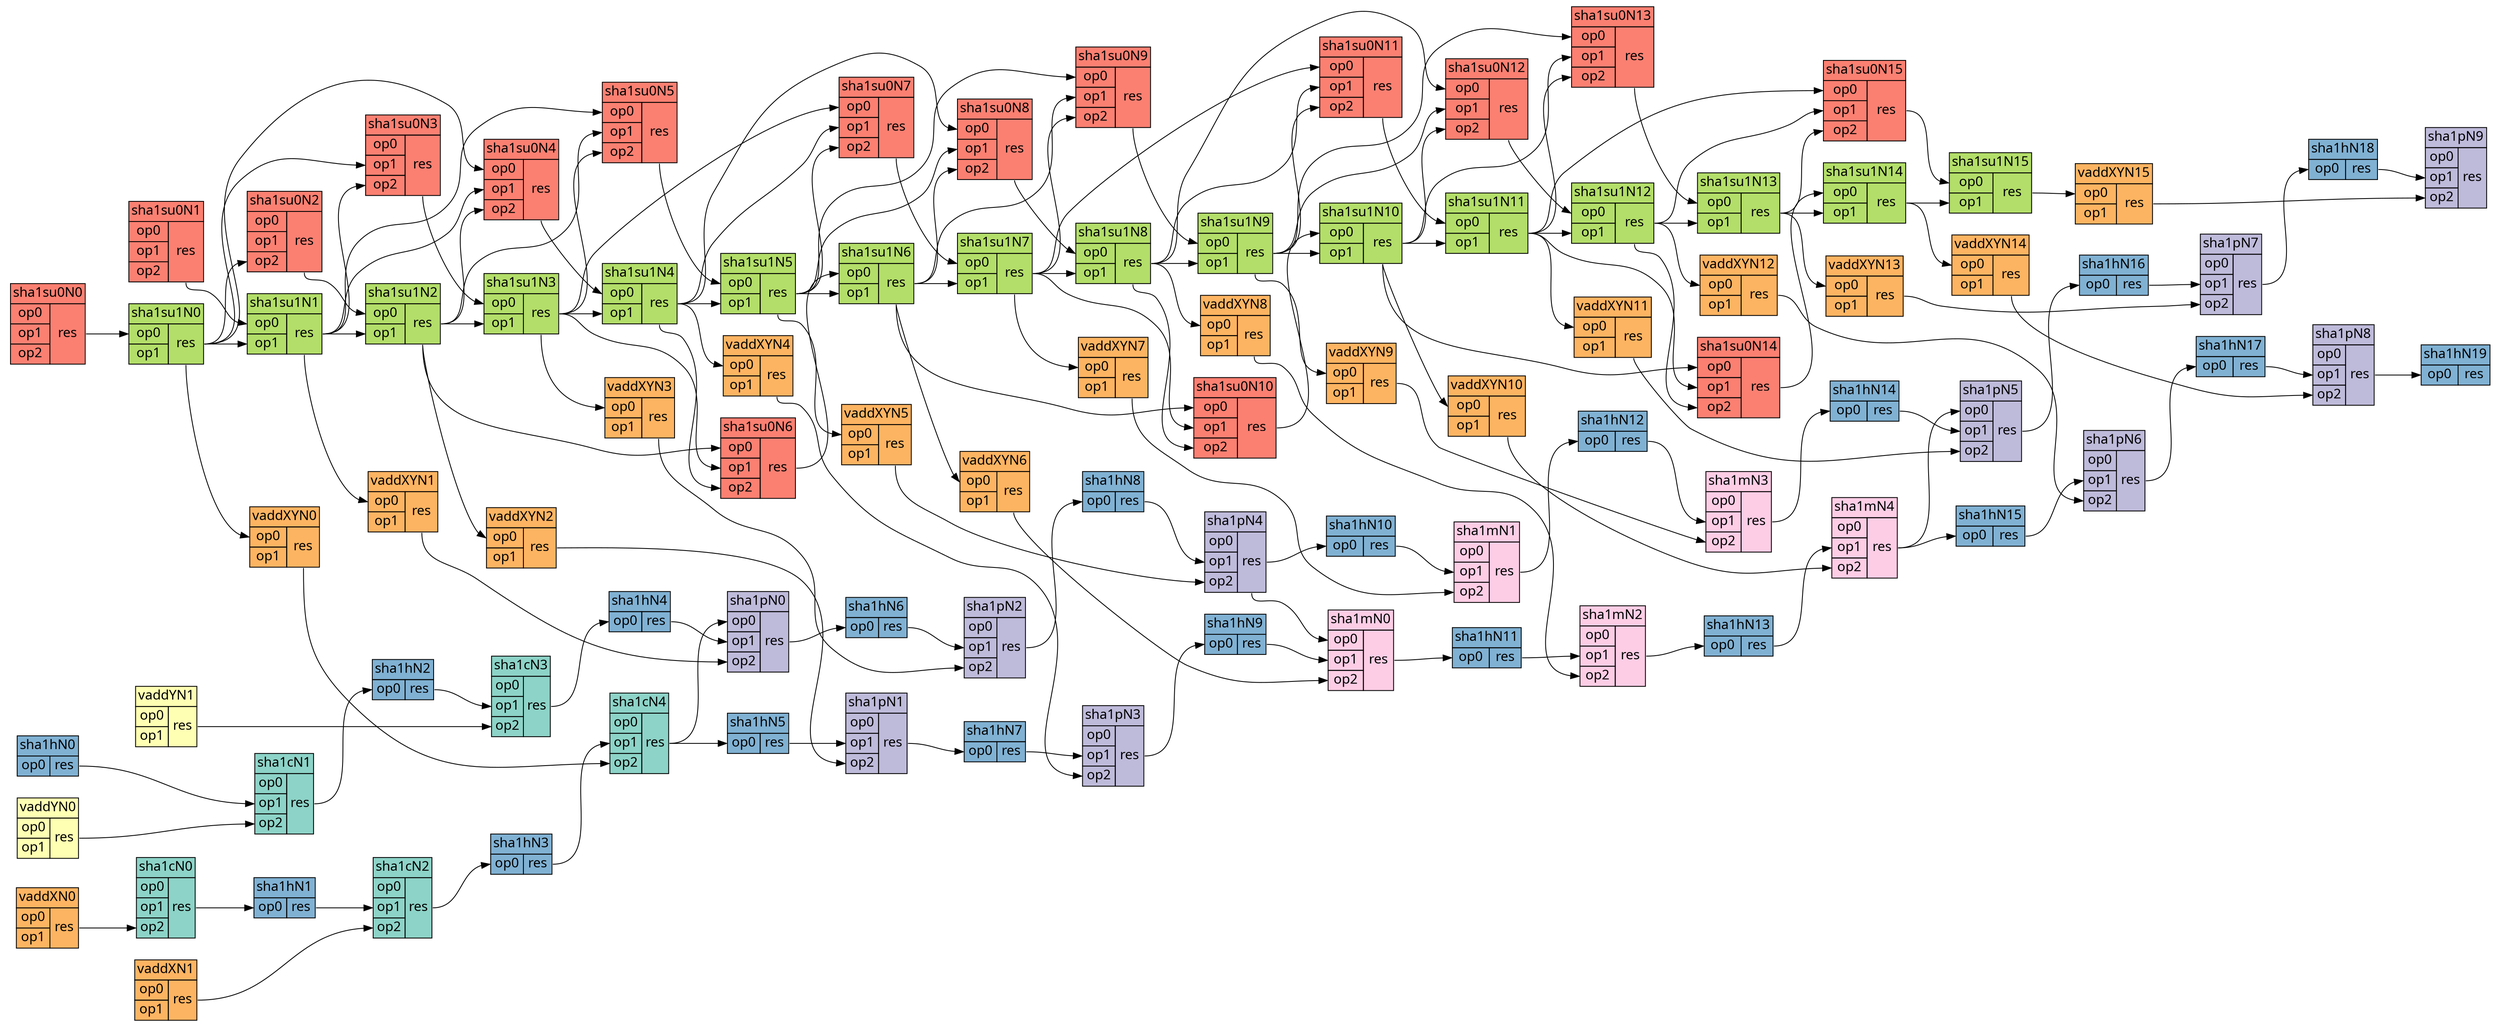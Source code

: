 digraph g {
	mode=hier;
	newrank=true;
	esep=150;
	sep=300;
	rankdir=LR;
	overlap=false;
	node [fontsize=16, fontname=Menlo];
	# super nodes
subgraph t0 {
	rank=same;
	# rankdir=TD;
	label="t_0";
	fontname=Menlo;

	sha1hT0 [group="sha1h",shape=none, label=<<table border="0" cellborder="1" cellspacing="0" bgcolor="#80b1d3"><tr><td colspan="2">sha1hN0</td></tr><tr><td port="op0">op0</td><td rowspan="1" port="res">res</td></tr></table>>]; # REAL


	sha1su0T0 [group="sha1su0",shape=none, label=<<table border="0" cellborder="1" cellspacing="0" bgcolor="#fb8072"><tr><td colspan="2">sha1su0N0</td></tr><tr><td port="op0">op0</td><td rowspan="3" port="res">res</td></tr><tr><td port="op1">op1</td></tr><tr><td port="op2">op2</td></tr></table>>]; # REAL

	vaddXT0 [group="vaddX",shape=none, label=<<table border="0" cellborder="1" cellspacing="0" bgcolor="#fdb462"><tr><td colspan="2">vaddXN0</td></tr><tr><td port="op0">op0</td><td rowspan="2" port="res">res</td></tr><tr><td port="op1">op1</td></tr></table>>]; # REAL

	vaddYT0 [group="vaddY",shape=none, label=<<table border="0" cellborder="1" cellspacing="0" bgcolor="#ffffb3"><tr><td colspan="2">vaddYN0</td></tr><tr><td port="op0">op0</td><td rowspan="2" port="res">res</td></tr><tr><td port="op1">op1</td></tr></table>>]; # REAL
}
subgraph t1 {
	rank=same;
	# rankdir=TD;
	label="t_1";
	fontname=Menlo;
	sha1cT1 [group="sha1c",shape=none, label=<<table border="0" cellborder="1" cellspacing="0" bgcolor="#8dd3c7"><tr><td colspan="2">sha1cN0</td></tr><tr><td port="op0">op0</td><td rowspan="3" port="res">res</td></tr><tr><td port="op1">op1</td></tr><tr><td port="op2">op2</td></tr></table>>]; # REAL



	sha1su0T1 [group="sha1su0",shape=none, label=<<table border="0" cellborder="1" cellspacing="0" bgcolor="#fb8072"><tr><td colspan="2">sha1su0N1</td></tr><tr><td port="op0">op0</td><td rowspan="3" port="res">res</td></tr><tr><td port="op1">op1</td></tr><tr><td port="op2">op2</td></tr></table>>]; # REAL
	sha1su1T1 [group="sha1su1",shape=none, label=<<table border="0" cellborder="1" cellspacing="0" bgcolor="#b3de69"><tr><td colspan="2">sha1su1N0</td></tr><tr><td port="op0">op0</td><td rowspan="2" port="res">res</td></tr><tr><td port="op1">op1</td></tr></table>>]; # REAL
	vaddXT1 [group="vaddX",shape=none, label=<<table border="0" cellborder="1" cellspacing="0" bgcolor="#fdb462"><tr><td colspan="2">vaddXN1</td></tr><tr><td port="op0">op0</td><td rowspan="2" port="res">res</td></tr><tr><td port="op1">op1</td></tr></table>>]; # REAL

	vaddYT1 [group="vaddY",shape=none, label=<<table border="0" cellborder="1" cellspacing="0" bgcolor="#ffffb3"><tr><td colspan="2">vaddYN1</td></tr><tr><td port="op0">op0</td><td rowspan="2" port="res">res</td></tr><tr><td port="op1">op1</td></tr></table>>]; # REAL
}
subgraph t2 {
	rank=same;
	# rankdir=TD;
	label="t_2";
	fontname=Menlo;
	sha1cT2 [group="sha1c",shape=none, label=<<table border="0" cellborder="1" cellspacing="0" bgcolor="#8dd3c7"><tr><td colspan="2">sha1cN1</td></tr><tr><td port="op0">op0</td><td rowspan="3" port="res">res</td></tr><tr><td port="op1">op1</td></tr><tr><td port="op2">op2</td></tr></table>>]; # REAL
	sha1hT2 [group="sha1h",shape=none, label=<<table border="0" cellborder="1" cellspacing="0" bgcolor="#80b1d3"><tr><td colspan="2">sha1hN1</td></tr><tr><td port="op0">op0</td><td rowspan="1" port="res">res</td></tr></table>>]; # REAL


	sha1su0T2 [group="sha1su0",shape=none, label=<<table border="0" cellborder="1" cellspacing="0" bgcolor="#fb8072"><tr><td colspan="2">sha1su0N2</td></tr><tr><td port="op0">op0</td><td rowspan="3" port="res">res</td></tr><tr><td port="op1">op1</td></tr><tr><td port="op2">op2</td></tr></table>>]; # REAL
	sha1su1T2 [group="sha1su1",shape=none, label=<<table border="0" cellborder="1" cellspacing="0" bgcolor="#b3de69"><tr><td colspan="2">sha1su1N1</td></tr><tr><td port="op0">op0</td><td rowspan="2" port="res">res</td></tr><tr><td port="op1">op1</td></tr></table>>]; # REAL

	vaddXYT2 [group="vaddXY",shape=none, label=<<table border="0" cellborder="1" cellspacing="0" bgcolor="#fdb462"><tr><td colspan="2">vaddXYN0</td></tr><tr><td port="op0">op0</td><td rowspan="2" port="res">res</td></tr><tr><td port="op1">op1</td></tr></table>>]; # REAL

}
subgraph t3 {
	rank=same;
	# rankdir=TD;
	label="t_3";
	fontname=Menlo;
	sha1cT3 [group="sha1c",shape=none, label=<<table border="0" cellborder="1" cellspacing="0" bgcolor="#8dd3c7"><tr><td colspan="2">sha1cN2</td></tr><tr><td port="op0">op0</td><td rowspan="3" port="res">res</td></tr><tr><td port="op1">op1</td></tr><tr><td port="op2">op2</td></tr></table>>]; # REAL
	sha1hT3 [group="sha1h",shape=none, label=<<table border="0" cellborder="1" cellspacing="0" bgcolor="#80b1d3"><tr><td colspan="2">sha1hN2</td></tr><tr><td port="op0">op0</td><td rowspan="1" port="res">res</td></tr></table>>]; # REAL


	sha1su0T3 [group="sha1su0",shape=none, label=<<table border="0" cellborder="1" cellspacing="0" bgcolor="#fb8072"><tr><td colspan="2">sha1su0N3</td></tr><tr><td port="op0">op0</td><td rowspan="3" port="res">res</td></tr><tr><td port="op1">op1</td></tr><tr><td port="op2">op2</td></tr></table>>]; # REAL
	sha1su1T3 [group="sha1su1",shape=none, label=<<table border="0" cellborder="1" cellspacing="0" bgcolor="#b3de69"><tr><td colspan="2">sha1su1N2</td></tr><tr><td port="op0">op0</td><td rowspan="2" port="res">res</td></tr><tr><td port="op1">op1</td></tr></table>>]; # REAL

	vaddXYT3 [group="vaddXY",shape=none, label=<<table border="0" cellborder="1" cellspacing="0" bgcolor="#fdb462"><tr><td colspan="2">vaddXYN1</td></tr><tr><td port="op0">op0</td><td rowspan="2" port="res">res</td></tr><tr><td port="op1">op1</td></tr></table>>]; # REAL

}
subgraph t4 {
	rank=same;
	# rankdir=TD;
	label="t_4";
	fontname=Menlo;
	sha1cT4 [group="sha1c",shape=none, label=<<table border="0" cellborder="1" cellspacing="0" bgcolor="#8dd3c7"><tr><td colspan="2">sha1cN3</td></tr><tr><td port="op0">op0</td><td rowspan="3" port="res">res</td></tr><tr><td port="op1">op1</td></tr><tr><td port="op2">op2</td></tr></table>>]; # REAL
	sha1hT4 [group="sha1h",shape=none, label=<<table border="0" cellborder="1" cellspacing="0" bgcolor="#80b1d3"><tr><td colspan="2">sha1hN3</td></tr><tr><td port="op0">op0</td><td rowspan="1" port="res">res</td></tr></table>>]; # REAL


	sha1su0T4 [group="sha1su0",shape=none, label=<<table border="0" cellborder="1" cellspacing="0" bgcolor="#fb8072"><tr><td colspan="2">sha1su0N4</td></tr><tr><td port="op0">op0</td><td rowspan="3" port="res">res</td></tr><tr><td port="op1">op1</td></tr><tr><td port="op2">op2</td></tr></table>>]; # REAL
	sha1su1T4 [group="sha1su1",shape=none, label=<<table border="0" cellborder="1" cellspacing="0" bgcolor="#b3de69"><tr><td colspan="2">sha1su1N3</td></tr><tr><td port="op0">op0</td><td rowspan="2" port="res">res</td></tr><tr><td port="op1">op1</td></tr></table>>]; # REAL

	vaddXYT4 [group="vaddXY",shape=none, label=<<table border="0" cellborder="1" cellspacing="0" bgcolor="#fdb462"><tr><td colspan="2">vaddXYN2</td></tr><tr><td port="op0">op0</td><td rowspan="2" port="res">res</td></tr><tr><td port="op1">op1</td></tr></table>>]; # REAL

}
subgraph t5 {
	rank=same;
	# rankdir=TD;
	label="t_5";
	fontname=Menlo;
	sha1cT5 [group="sha1c",shape=none, label=<<table border="0" cellborder="1" cellspacing="0" bgcolor="#8dd3c7"><tr><td colspan="2">sha1cN4</td></tr><tr><td port="op0">op0</td><td rowspan="3" port="res">res</td></tr><tr><td port="op1">op1</td></tr><tr><td port="op2">op2</td></tr></table>>]; # REAL
	sha1hT5 [group="sha1h",shape=none, label=<<table border="0" cellborder="1" cellspacing="0" bgcolor="#80b1d3"><tr><td colspan="2">sha1hN4</td></tr><tr><td port="op0">op0</td><td rowspan="1" port="res">res</td></tr></table>>]; # REAL


	sha1su0T5 [group="sha1su0",shape=none, label=<<table border="0" cellborder="1" cellspacing="0" bgcolor="#fb8072"><tr><td colspan="2">sha1su0N5</td></tr><tr><td port="op0">op0</td><td rowspan="3" port="res">res</td></tr><tr><td port="op1">op1</td></tr><tr><td port="op2">op2</td></tr></table>>]; # REAL
	sha1su1T5 [group="sha1su1",shape=none, label=<<table border="0" cellborder="1" cellspacing="0" bgcolor="#b3de69"><tr><td colspan="2">sha1su1N4</td></tr><tr><td port="op0">op0</td><td rowspan="2" port="res">res</td></tr><tr><td port="op1">op1</td></tr></table>>]; # REAL

	vaddXYT5 [group="vaddXY",shape=none, label=<<table border="0" cellborder="1" cellspacing="0" bgcolor="#fdb462"><tr><td colspan="2">vaddXYN3</td></tr><tr><td port="op0">op0</td><td rowspan="2" port="res">res</td></tr><tr><td port="op1">op1</td></tr></table>>]; # REAL

}
subgraph t6 {
	rank=same;
	# rankdir=TD;
	label="t_6";
	fontname=Menlo;

	sha1hT6 [group="sha1h",shape=none, label=<<table border="0" cellborder="1" cellspacing="0" bgcolor="#80b1d3"><tr><td colspan="2">sha1hN5</td></tr><tr><td port="op0">op0</td><td rowspan="1" port="res">res</td></tr></table>>]; # REAL

	sha1pT6 [group="sha1p",shape=none, label=<<table border="0" cellborder="1" cellspacing="0" bgcolor="#bebada"><tr><td colspan="2">sha1pN0</td></tr><tr><td port="op0">op0</td><td rowspan="3" port="res">res</td></tr><tr><td port="op1">op1</td></tr><tr><td port="op2">op2</td></tr></table>>]; # REAL
	sha1su0T6 [group="sha1su0",shape=none, label=<<table border="0" cellborder="1" cellspacing="0" bgcolor="#fb8072"><tr><td colspan="2">sha1su0N6</td></tr><tr><td port="op0">op0</td><td rowspan="3" port="res">res</td></tr><tr><td port="op1">op1</td></tr><tr><td port="op2">op2</td></tr></table>>]; # REAL
	sha1su1T6 [group="sha1su1",shape=none, label=<<table border="0" cellborder="1" cellspacing="0" bgcolor="#b3de69"><tr><td colspan="2">sha1su1N5</td></tr><tr><td port="op0">op0</td><td rowspan="2" port="res">res</td></tr><tr><td port="op1">op1</td></tr></table>>]; # REAL

	vaddXYT6 [group="vaddXY",shape=none, label=<<table border="0" cellborder="1" cellspacing="0" bgcolor="#fdb462"><tr><td colspan="2">vaddXYN4</td></tr><tr><td port="op0">op0</td><td rowspan="2" port="res">res</td></tr><tr><td port="op1">op1</td></tr></table>>]; # REAL

}
subgraph t7 {
	rank=same;
	# rankdir=TD;
	label="t_7";
	fontname=Menlo;

	sha1hT7 [group="sha1h",shape=none, label=<<table border="0" cellborder="1" cellspacing="0" bgcolor="#80b1d3"><tr><td colspan="2">sha1hN6</td></tr><tr><td port="op0">op0</td><td rowspan="1" port="res">res</td></tr></table>>]; # REAL

	sha1pT7 [group="sha1p",shape=none, label=<<table border="0" cellborder="1" cellspacing="0" bgcolor="#bebada"><tr><td colspan="2">sha1pN1</td></tr><tr><td port="op0">op0</td><td rowspan="3" port="res">res</td></tr><tr><td port="op1">op1</td></tr><tr><td port="op2">op2</td></tr></table>>]; # REAL
	sha1su0T7 [group="sha1su0",shape=none, label=<<table border="0" cellborder="1" cellspacing="0" bgcolor="#fb8072"><tr><td colspan="2">sha1su0N7</td></tr><tr><td port="op0">op0</td><td rowspan="3" port="res">res</td></tr><tr><td port="op1">op1</td></tr><tr><td port="op2">op2</td></tr></table>>]; # REAL
	sha1su1T7 [group="sha1su1",shape=none, label=<<table border="0" cellborder="1" cellspacing="0" bgcolor="#b3de69"><tr><td colspan="2">sha1su1N6</td></tr><tr><td port="op0">op0</td><td rowspan="2" port="res">res</td></tr><tr><td port="op1">op1</td></tr></table>>]; # REAL

	vaddXYT7 [group="vaddXY",shape=none, label=<<table border="0" cellborder="1" cellspacing="0" bgcolor="#fdb462"><tr><td colspan="2">vaddXYN5</td></tr><tr><td port="op0">op0</td><td rowspan="2" port="res">res</td></tr><tr><td port="op1">op1</td></tr></table>>]; # REAL

}
subgraph t8 {
	rank=same;
	# rankdir=TD;
	label="t_8";
	fontname=Menlo;

	sha1hT8 [group="sha1h",shape=none, label=<<table border="0" cellborder="1" cellspacing="0" bgcolor="#80b1d3"><tr><td colspan="2">sha1hN7</td></tr><tr><td port="op0">op0</td><td rowspan="1" port="res">res</td></tr></table>>]; # REAL

	sha1pT8 [group="sha1p",shape=none, label=<<table border="0" cellborder="1" cellspacing="0" bgcolor="#bebada"><tr><td colspan="2">sha1pN2</td></tr><tr><td port="op0">op0</td><td rowspan="3" port="res">res</td></tr><tr><td port="op1">op1</td></tr><tr><td port="op2">op2</td></tr></table>>]; # REAL
	sha1su0T8 [group="sha1su0",shape=none, label=<<table border="0" cellborder="1" cellspacing="0" bgcolor="#fb8072"><tr><td colspan="2">sha1su0N8</td></tr><tr><td port="op0">op0</td><td rowspan="3" port="res">res</td></tr><tr><td port="op1">op1</td></tr><tr><td port="op2">op2</td></tr></table>>]; # REAL
	sha1su1T8 [group="sha1su1",shape=none, label=<<table border="0" cellborder="1" cellspacing="0" bgcolor="#b3de69"><tr><td colspan="2">sha1su1N7</td></tr><tr><td port="op0">op0</td><td rowspan="2" port="res">res</td></tr><tr><td port="op1">op1</td></tr></table>>]; # REAL

	vaddXYT8 [group="vaddXY",shape=none, label=<<table border="0" cellborder="1" cellspacing="0" bgcolor="#fdb462"><tr><td colspan="2">vaddXYN6</td></tr><tr><td port="op0">op0</td><td rowspan="2" port="res">res</td></tr><tr><td port="op1">op1</td></tr></table>>]; # REAL

}
subgraph t9 {
	rank=same;
	# rankdir=TD;
	label="t_9";
	fontname=Menlo;

	sha1hT9 [group="sha1h",shape=none, label=<<table border="0" cellborder="1" cellspacing="0" bgcolor="#80b1d3"><tr><td colspan="2">sha1hN8</td></tr><tr><td port="op0">op0</td><td rowspan="1" port="res">res</td></tr></table>>]; # REAL

	sha1pT9 [group="sha1p",shape=none, label=<<table border="0" cellborder="1" cellspacing="0" bgcolor="#bebada"><tr><td colspan="2">sha1pN3</td></tr><tr><td port="op0">op0</td><td rowspan="3" port="res">res</td></tr><tr><td port="op1">op1</td></tr><tr><td port="op2">op2</td></tr></table>>]; # REAL
	sha1su0T9 [group="sha1su0",shape=none, label=<<table border="0" cellborder="1" cellspacing="0" bgcolor="#fb8072"><tr><td colspan="2">sha1su0N9</td></tr><tr><td port="op0">op0</td><td rowspan="3" port="res">res</td></tr><tr><td port="op1">op1</td></tr><tr><td port="op2">op2</td></tr></table>>]; # REAL
	sha1su1T9 [group="sha1su1",shape=none, label=<<table border="0" cellborder="1" cellspacing="0" bgcolor="#b3de69"><tr><td colspan="2">sha1su1N8</td></tr><tr><td port="op0">op0</td><td rowspan="2" port="res">res</td></tr><tr><td port="op1">op1</td></tr></table>>]; # REAL

	vaddXYT9 [group="vaddXY",shape=none, label=<<table border="0" cellborder="1" cellspacing="0" bgcolor="#fdb462"><tr><td colspan="2">vaddXYN7</td></tr><tr><td port="op0">op0</td><td rowspan="2" port="res">res</td></tr><tr><td port="op1">op1</td></tr></table>>]; # REAL

}
subgraph t10 {
	rank=same;
	# rankdir=TD;
	label="t_10";
	fontname=Menlo;

	sha1hT10 [group="sha1h",shape=none, label=<<table border="0" cellborder="1" cellspacing="0" bgcolor="#80b1d3"><tr><td colspan="2">sha1hN9</td></tr><tr><td port="op0">op0</td><td rowspan="1" port="res">res</td></tr></table>>]; # REAL

	sha1pT10 [group="sha1p",shape=none, label=<<table border="0" cellborder="1" cellspacing="0" bgcolor="#bebada"><tr><td colspan="2">sha1pN4</td></tr><tr><td port="op0">op0</td><td rowspan="3" port="res">res</td></tr><tr><td port="op1">op1</td></tr><tr><td port="op2">op2</td></tr></table>>]; # REAL
	sha1su0T10 [group="sha1su0",shape=none, label=<<table border="0" cellborder="1" cellspacing="0" bgcolor="#fb8072"><tr><td colspan="2">sha1su0N10</td></tr><tr><td port="op0">op0</td><td rowspan="3" port="res">res</td></tr><tr><td port="op1">op1</td></tr><tr><td port="op2">op2</td></tr></table>>]; # REAL
	sha1su1T10 [group="sha1su1",shape=none, label=<<table border="0" cellborder="1" cellspacing="0" bgcolor="#b3de69"><tr><td colspan="2">sha1su1N9</td></tr><tr><td port="op0">op0</td><td rowspan="2" port="res">res</td></tr><tr><td port="op1">op1</td></tr></table>>]; # REAL

	vaddXYT10 [group="vaddXY",shape=none, label=<<table border="0" cellborder="1" cellspacing="0" bgcolor="#fdb462"><tr><td colspan="2">vaddXYN8</td></tr><tr><td port="op0">op0</td><td rowspan="2" port="res">res</td></tr><tr><td port="op1">op1</td></tr></table>>]; # REAL

}
subgraph t11 {
	rank=same;
	# rankdir=TD;
	label="t_11";
	fontname=Menlo;

	sha1hT11 [group="sha1h",shape=none, label=<<table border="0" cellborder="1" cellspacing="0" bgcolor="#80b1d3"><tr><td colspan="2">sha1hN10</td></tr><tr><td port="op0">op0</td><td rowspan="1" port="res">res</td></tr></table>>]; # REAL
	sha1mT11 [group="sha1m",shape=none, label=<<table border="0" cellborder="1" cellspacing="0" bgcolor="#fccde5"><tr><td colspan="2">sha1mN0</td></tr><tr><td port="op0">op0</td><td rowspan="3" port="res">res</td></tr><tr><td port="op1">op1</td></tr><tr><td port="op2">op2</td></tr></table>>]; # REAL

	sha1su0T11 [group="sha1su0",shape=none, label=<<table border="0" cellborder="1" cellspacing="0" bgcolor="#fb8072"><tr><td colspan="2">sha1su0N11</td></tr><tr><td port="op0">op0</td><td rowspan="3" port="res">res</td></tr><tr><td port="op1">op1</td></tr><tr><td port="op2">op2</td></tr></table>>]; # REAL
	sha1su1T11 [group="sha1su1",shape=none, label=<<table border="0" cellborder="1" cellspacing="0" bgcolor="#b3de69"><tr><td colspan="2">sha1su1N10</td></tr><tr><td port="op0">op0</td><td rowspan="2" port="res">res</td></tr><tr><td port="op1">op1</td></tr></table>>]; # REAL

	vaddXYT11 [group="vaddXY",shape=none, label=<<table border="0" cellborder="1" cellspacing="0" bgcolor="#fdb462"><tr><td colspan="2">vaddXYN9</td></tr><tr><td port="op0">op0</td><td rowspan="2" port="res">res</td></tr><tr><td port="op1">op1</td></tr></table>>]; # REAL

}
subgraph t12 {
	rank=same;
	# rankdir=TD;
	label="t_12";
	fontname=Menlo;

	sha1hT12 [group="sha1h",shape=none, label=<<table border="0" cellborder="1" cellspacing="0" bgcolor="#80b1d3"><tr><td colspan="2">sha1hN11</td></tr><tr><td port="op0">op0</td><td rowspan="1" port="res">res</td></tr></table>>]; # REAL
	sha1mT12 [group="sha1m",shape=none, label=<<table border="0" cellborder="1" cellspacing="0" bgcolor="#fccde5"><tr><td colspan="2">sha1mN1</td></tr><tr><td port="op0">op0</td><td rowspan="3" port="res">res</td></tr><tr><td port="op1">op1</td></tr><tr><td port="op2">op2</td></tr></table>>]; # REAL

	sha1su0T12 [group="sha1su0",shape=none, label=<<table border="0" cellborder="1" cellspacing="0" bgcolor="#fb8072"><tr><td colspan="2">sha1su0N12</td></tr><tr><td port="op0">op0</td><td rowspan="3" port="res">res</td></tr><tr><td port="op1">op1</td></tr><tr><td port="op2">op2</td></tr></table>>]; # REAL
	sha1su1T12 [group="sha1su1",shape=none, label=<<table border="0" cellborder="1" cellspacing="0" bgcolor="#b3de69"><tr><td colspan="2">sha1su1N11</td></tr><tr><td port="op0">op0</td><td rowspan="2" port="res">res</td></tr><tr><td port="op1">op1</td></tr></table>>]; # REAL

	vaddXYT12 [group="vaddXY",shape=none, label=<<table border="0" cellborder="1" cellspacing="0" bgcolor="#fdb462"><tr><td colspan="2">vaddXYN10</td></tr><tr><td port="op0">op0</td><td rowspan="2" port="res">res</td></tr><tr><td port="op1">op1</td></tr></table>>]; # REAL

}
subgraph t13 {
	rank=same;
	# rankdir=TD;
	label="t_13";
	fontname=Menlo;

	sha1hT13 [group="sha1h",shape=none, label=<<table border="0" cellborder="1" cellspacing="0" bgcolor="#80b1d3"><tr><td colspan="2">sha1hN12</td></tr><tr><td port="op0">op0</td><td rowspan="1" port="res">res</td></tr></table>>]; # REAL
	sha1mT13 [group="sha1m",shape=none, label=<<table border="0" cellborder="1" cellspacing="0" bgcolor="#fccde5"><tr><td colspan="2">sha1mN2</td></tr><tr><td port="op0">op0</td><td rowspan="3" port="res">res</td></tr><tr><td port="op1">op1</td></tr><tr><td port="op2">op2</td></tr></table>>]; # REAL

	sha1su0T13 [group="sha1su0",shape=none, label=<<table border="0" cellborder="1" cellspacing="0" bgcolor="#fb8072"><tr><td colspan="2">sha1su0N13</td></tr><tr><td port="op0">op0</td><td rowspan="3" port="res">res</td></tr><tr><td port="op1">op1</td></tr><tr><td port="op2">op2</td></tr></table>>]; # REAL
	sha1su1T13 [group="sha1su1",shape=none, label=<<table border="0" cellborder="1" cellspacing="0" bgcolor="#b3de69"><tr><td colspan="2">sha1su1N12</td></tr><tr><td port="op0">op0</td><td rowspan="2" port="res">res</td></tr><tr><td port="op1">op1</td></tr></table>>]; # REAL

	vaddXYT13 [group="vaddXY",shape=none, label=<<table border="0" cellborder="1" cellspacing="0" bgcolor="#fdb462"><tr><td colspan="2">vaddXYN11</td></tr><tr><td port="op0">op0</td><td rowspan="2" port="res">res</td></tr><tr><td port="op1">op1</td></tr></table>>]; # REAL

}
subgraph t14 {
	rank=same;
	# rankdir=TD;
	label="t_14";
	fontname=Menlo;

	sha1hT14 [group="sha1h",shape=none, label=<<table border="0" cellborder="1" cellspacing="0" bgcolor="#80b1d3"><tr><td colspan="2">sha1hN13</td></tr><tr><td port="op0">op0</td><td rowspan="1" port="res">res</td></tr></table>>]; # REAL
	sha1mT14 [group="sha1m",shape=none, label=<<table border="0" cellborder="1" cellspacing="0" bgcolor="#fccde5"><tr><td colspan="2">sha1mN3</td></tr><tr><td port="op0">op0</td><td rowspan="3" port="res">res</td></tr><tr><td port="op1">op1</td></tr><tr><td port="op2">op2</td></tr></table>>]; # REAL

	sha1su0T14 [group="sha1su0",shape=none, label=<<table border="0" cellborder="1" cellspacing="0" bgcolor="#fb8072"><tr><td colspan="2">sha1su0N14</td></tr><tr><td port="op0">op0</td><td rowspan="3" port="res">res</td></tr><tr><td port="op1">op1</td></tr><tr><td port="op2">op2</td></tr></table>>]; # REAL
	sha1su1T14 [group="sha1su1",shape=none, label=<<table border="0" cellborder="1" cellspacing="0" bgcolor="#b3de69"><tr><td colspan="2">sha1su1N13</td></tr><tr><td port="op0">op0</td><td rowspan="2" port="res">res</td></tr><tr><td port="op1">op1</td></tr></table>>]; # REAL

	vaddXYT14 [group="vaddXY",shape=none, label=<<table border="0" cellborder="1" cellspacing="0" bgcolor="#fdb462"><tr><td colspan="2">vaddXYN12</td></tr><tr><td port="op0">op0</td><td rowspan="2" port="res">res</td></tr><tr><td port="op1">op1</td></tr></table>>]; # REAL

}
subgraph t15 {
	rank=same;
	# rankdir=TD;
	label="t_15";
	fontname=Menlo;

	sha1hT15 [group="sha1h",shape=none, label=<<table border="0" cellborder="1" cellspacing="0" bgcolor="#80b1d3"><tr><td colspan="2">sha1hN14</td></tr><tr><td port="op0">op0</td><td rowspan="1" port="res">res</td></tr></table>>]; # REAL
	sha1mT15 [group="sha1m",shape=none, label=<<table border="0" cellborder="1" cellspacing="0" bgcolor="#fccde5"><tr><td colspan="2">sha1mN4</td></tr><tr><td port="op0">op0</td><td rowspan="3" port="res">res</td></tr><tr><td port="op1">op1</td></tr><tr><td port="op2">op2</td></tr></table>>]; # REAL

	sha1su0T15 [group="sha1su0",shape=none, label=<<table border="0" cellborder="1" cellspacing="0" bgcolor="#fb8072"><tr><td colspan="2">sha1su0N15</td></tr><tr><td port="op0">op0</td><td rowspan="3" port="res">res</td></tr><tr><td port="op1">op1</td></tr><tr><td port="op2">op2</td></tr></table>>]; # REAL
	sha1su1T15 [group="sha1su1",shape=none, label=<<table border="0" cellborder="1" cellspacing="0" bgcolor="#b3de69"><tr><td colspan="2">sha1su1N14</td></tr><tr><td port="op0">op0</td><td rowspan="2" port="res">res</td></tr><tr><td port="op1">op1</td></tr></table>>]; # REAL

	vaddXYT15 [group="vaddXY",shape=none, label=<<table border="0" cellborder="1" cellspacing="0" bgcolor="#fdb462"><tr><td colspan="2">vaddXYN13</td></tr><tr><td port="op0">op0</td><td rowspan="2" port="res">res</td></tr><tr><td port="op1">op1</td></tr></table>>]; # REAL

}
subgraph t16 {
	rank=same;
	# rankdir=TD;
	label="t_16";
	fontname=Menlo;

	sha1hT16 [group="sha1h",shape=none, label=<<table border="0" cellborder="1" cellspacing="0" bgcolor="#80b1d3"><tr><td colspan="2">sha1hN15</td></tr><tr><td port="op0">op0</td><td rowspan="1" port="res">res</td></tr></table>>]; # REAL

	sha1pT16 [group="sha1p",shape=none, label=<<table border="0" cellborder="1" cellspacing="0" bgcolor="#bebada"><tr><td colspan="2">sha1pN5</td></tr><tr><td port="op0">op0</td><td rowspan="3" port="res">res</td></tr><tr><td port="op1">op1</td></tr><tr><td port="op2">op2</td></tr></table>>]; # REAL

	sha1su1T16 [group="sha1su1",shape=none, label=<<table border="0" cellborder="1" cellspacing="0" bgcolor="#b3de69"><tr><td colspan="2">sha1su1N15</td></tr><tr><td port="op0">op0</td><td rowspan="2" port="res">res</td></tr><tr><td port="op1">op1</td></tr></table>>]; # REAL

	vaddXYT16 [group="vaddXY",shape=none, label=<<table border="0" cellborder="1" cellspacing="0" bgcolor="#fdb462"><tr><td colspan="2">vaddXYN14</td></tr><tr><td port="op0">op0</td><td rowspan="2" port="res">res</td></tr><tr><td port="op1">op1</td></tr></table>>]; # REAL

}
subgraph t17 {
	rank=same;
	# rankdir=TD;
	label="t_17";
	fontname=Menlo;

	sha1hT17 [group="sha1h",shape=none, label=<<table border="0" cellborder="1" cellspacing="0" bgcolor="#80b1d3"><tr><td colspan="2">sha1hN16</td></tr><tr><td port="op0">op0</td><td rowspan="1" port="res">res</td></tr></table>>]; # REAL

	sha1pT17 [group="sha1p",shape=none, label=<<table border="0" cellborder="1" cellspacing="0" bgcolor="#bebada"><tr><td colspan="2">sha1pN6</td></tr><tr><td port="op0">op0</td><td rowspan="3" port="res">res</td></tr><tr><td port="op1">op1</td></tr><tr><td port="op2">op2</td></tr></table>>]; # REAL



	vaddXYT17 [group="vaddXY",shape=none, label=<<table border="0" cellborder="1" cellspacing="0" bgcolor="#fdb462"><tr><td colspan="2">vaddXYN15</td></tr><tr><td port="op0">op0</td><td rowspan="2" port="res">res</td></tr><tr><td port="op1">op1</td></tr></table>>]; # REAL

}
subgraph t18 {
	rank=same;
	# rankdir=TD;
	label="t_18";
	fontname=Menlo;

	sha1hT18 [group="sha1h",shape=none, label=<<table border="0" cellborder="1" cellspacing="0" bgcolor="#80b1d3"><tr><td colspan="2">sha1hN17</td></tr><tr><td port="op0">op0</td><td rowspan="1" port="res">res</td></tr></table>>]; # REAL

	sha1pT18 [group="sha1p",shape=none, label=<<table border="0" cellborder="1" cellspacing="0" bgcolor="#bebada"><tr><td colspan="2">sha1pN7</td></tr><tr><td port="op0">op0</td><td rowspan="3" port="res">res</td></tr><tr><td port="op1">op1</td></tr><tr><td port="op2">op2</td></tr></table>>]; # REAL





}
subgraph t19 {
	rank=same;
	# rankdir=TD;
	label="t_19";
	fontname=Menlo;

	sha1hT19 [group="sha1h",shape=none, label=<<table border="0" cellborder="1" cellspacing="0" bgcolor="#80b1d3"><tr><td colspan="2">sha1hN18</td></tr><tr><td port="op0">op0</td><td rowspan="1" port="res">res</td></tr></table>>]; # REAL

	sha1pT19 [group="sha1p",shape=none, label=<<table border="0" cellborder="1" cellspacing="0" bgcolor="#bebada"><tr><td colspan="2">sha1pN8</td></tr><tr><td port="op0">op0</td><td rowspan="3" port="res">res</td></tr><tr><td port="op1">op1</td></tr><tr><td port="op2">op2</td></tr></table>>]; # REAL





}
subgraph t20 {
	rank=same;
	# rankdir=TD;
	label="t_20";
	fontname=Menlo;

	sha1hT20 [group="sha1h",shape=none, label=<<table border="0" cellborder="1" cellspacing="0" bgcolor="#80b1d3"><tr><td colspan="2">sha1hN19</td></tr><tr><td port="op0">op0</td><td rowspan="1" port="res">res</td></tr></table>>]; # REAL

	sha1pT20 [group="sha1p",shape=none, label=<<table border="0" cellborder="1" cellspacing="0" bgcolor="#bebada"><tr><td colspan="2">sha1pN9</td></tr><tr><td port="op0">op0</td><td rowspan="3" port="res">res</td></tr><tr><td port="op1">op1</td></tr><tr><td port="op2">op2</td></tr></table>>]; # REAL





}


	# super node order edges



	# intra-cycle order edges



	# inter-cycle order edges



	# edges
	sha1su0T0:res -> sha1su1T1:op0
	vaddXT0:res -> sha1cT1:op2
	sha1su1T1:res -> vaddXYT2:op0
	sha1su0T1:res -> sha1su1T2:op0
	sha1su1T1:res -> sha1su1T2:op1
	sha1su1T1:res -> sha1su0T2:op2
	sha1cT1:res -> sha1hT2:op0
	sha1hT0:res -> sha1cT2:op1
	vaddYT0:res -> sha1cT2:op2
	sha1su1T2:res -> vaddXYT3:op0
	sha1su0T2:res -> sha1su1T3:op0
	sha1su1T2:res -> sha1su1T3:op1
	sha1su1T1:res -> sha1su0T3:op1
	sha1su1T2:res -> sha1su0T3:op2
	sha1cT2:res -> sha1hT3:op0
	sha1hT2:res -> sha1cT3:op1
	vaddXT1:res -> sha1cT3:op2
	sha1su1T3:res -> vaddXYT4:op0
	sha1su0T3:res -> sha1su1T4:op0
	sha1su1T3:res -> sha1su1T4:op1
	sha1su1T1:res -> sha1su0T4:op0
	sha1su1T2:res -> sha1su0T4:op1
	sha1su1T3:res -> sha1su0T4:op2
	sha1cT3:res -> sha1hT4:op0
	sha1hT3:res -> sha1cT4:op1
	vaddYT1:res -> sha1cT4:op2
	sha1su1T4:res -> vaddXYT5:op0
	sha1su0T4:res -> sha1su1T5:op0
	sha1su1T4:res -> sha1su1T5:op1
	sha1su1T2:res -> sha1su0T5:op0
	sha1su1T3:res -> sha1su0T5:op1
	sha1su1T4:res -> sha1su0T5:op2
	sha1cT4:res -> sha1hT5:op0
	sha1hT4:res -> sha1cT5:op1
	vaddXYT2:res -> sha1cT5:op2
	sha1su1T5:res -> vaddXYT6:op0
	sha1su0T5:res -> sha1su1T6:op0
	sha1su1T5:res -> sha1su1T6:op1
	sha1su1T3:res -> sha1su0T6:op0
	sha1su1T4:res -> sha1su0T6:op1
	sha1su1T5:res -> sha1su0T6:op2
	sha1cT5:res -> sha1pT6:op0
	sha1hT5:res -> sha1pT6:op1
	vaddXYT3:res -> sha1pT6:op2
	sha1cT5:res -> sha1hT6:op0
	sha1su1T6:res -> vaddXYT7:op0
	sha1su0T6:res -> sha1su1T7:op0
	sha1su1T6:res -> sha1su1T7:op1
	sha1su1T4:res -> sha1su0T7:op0
	sha1su1T5:res -> sha1su0T7:op1
	sha1su1T6:res -> sha1su0T7:op2
	sha1hT6:res -> sha1pT7:op1
	vaddXYT4:res -> sha1pT7:op2
	sha1pT6:res -> sha1hT7:op0
	sha1su1T7:res -> vaddXYT8:op0
	sha1su0T7:res -> sha1su1T8:op0
	sha1su1T7:res -> sha1su1T8:op1
	sha1su1T5:res -> sha1su0T8:op0
	sha1su1T6:res -> sha1su0T8:op1
	sha1su1T7:res -> sha1su0T8:op2
	sha1hT7:res -> sha1pT8:op1
	vaddXYT5:res -> sha1pT8:op2
	sha1pT7:res -> sha1hT8:op0
	sha1su1T8:res -> vaddXYT9:op0
	sha1su0T8:res -> sha1su1T9:op0
	sha1su1T8:res -> sha1su1T9:op1
	sha1su1T6:res -> sha1su0T9:op0
	sha1su1T7:res -> sha1su0T9:op1
	sha1su1T8:res -> sha1su0T9:op2
	sha1hT8:res -> sha1pT9:op1
	vaddXYT6:res -> sha1pT9:op2
	sha1pT8:res -> sha1hT9:op0
	sha1su1T9:res -> vaddXYT10:op0
	sha1su0T9:res -> sha1su1T10:op0
	sha1su1T9:res -> sha1su1T10:op1
	sha1su1T7:res -> sha1su0T10:op0
	sha1su1T8:res -> sha1su0T10:op1
	sha1su1T9:res -> sha1su0T10:op2
	sha1hT9:res -> sha1pT10:op1
	vaddXYT7:res -> sha1pT10:op2
	sha1pT9:res -> sha1hT10:op0
	sha1su1T10:res -> vaddXYT11:op0
	sha1su0T10:res -> sha1su1T11:op0
	sha1su1T10:res -> sha1su1T11:op1
	sha1su1T8:res -> sha1su0T11:op0
	sha1su1T9:res -> sha1su0T11:op1
	sha1su1T10:res -> sha1su0T11:op2
	sha1pT10:res -> sha1mT11:op0
	sha1hT10:res -> sha1mT11:op1
	vaddXYT8:res -> sha1mT11:op2
	sha1pT10:res -> sha1hT11:op0
	sha1su1T11:res -> vaddXYT12:op0
	sha1su0T11:res -> sha1su1T12:op0
	sha1su1T11:res -> sha1su1T12:op1
	sha1su1T9:res -> sha1su0T12:op0
	sha1su1T10:res -> sha1su0T12:op1
	sha1su1T11:res -> sha1su0T12:op2
	sha1hT11:res -> sha1mT12:op1
	vaddXYT9:res -> sha1mT12:op2
	sha1mT11:res -> sha1hT12:op0
	sha1su1T12:res -> vaddXYT13:op0
	sha1su0T12:res -> sha1su1T13:op0
	sha1su1T12:res -> sha1su1T13:op1
	sha1su1T10:res -> sha1su0T13:op0
	sha1su1T11:res -> sha1su0T13:op1
	sha1su1T12:res -> sha1su0T13:op2
	sha1hT12:res -> sha1mT13:op1
	vaddXYT10:res -> sha1mT13:op2
	sha1mT12:res -> sha1hT13:op0
	sha1su1T13:res -> vaddXYT14:op0
	sha1su0T13:res -> sha1su1T14:op0
	sha1su1T13:res -> sha1su1T14:op1
	sha1su1T11:res -> sha1su0T14:op0
	sha1su1T12:res -> sha1su0T14:op1
	sha1su1T13:res -> sha1su0T14:op2
	sha1hT13:res -> sha1mT14:op1
	vaddXYT11:res -> sha1mT14:op2
	sha1mT13:res -> sha1hT14:op0
	sha1su1T14:res -> vaddXYT15:op0
	sha1su0T14:res -> sha1su1T15:op0
	sha1su1T14:res -> sha1su1T15:op1
	sha1su1T12:res -> sha1su0T15:op0
	sha1su1T13:res -> sha1su0T15:op1
	sha1su1T14:res -> sha1su0T15:op2
	sha1hT14:res -> sha1mT15:op1
	vaddXYT12:res -> sha1mT15:op2
	sha1mT14:res -> sha1hT15:op0
	sha1su1T15:res -> vaddXYT16:op0
	sha1su0T15:res -> sha1su1T16:op0
	sha1su1T15:res -> sha1su1T16:op1
	sha1mT15:res -> sha1pT16:op0
	sha1hT15:res -> sha1pT16:op1
	vaddXYT13:res -> sha1pT16:op2
	sha1mT15:res -> sha1hT16:op0
	sha1su1T16:res -> vaddXYT17:op0
	sha1hT16:res -> sha1pT17:op1
	vaddXYT14:res -> sha1pT17:op2
	sha1pT16:res -> sha1hT17:op0
	sha1hT17:res -> sha1pT18:op1
	vaddXYT15:res -> sha1pT18:op2
	sha1pT17:res -> sha1hT18:op0
	sha1hT18:res -> sha1pT19:op1
	vaddXYT16:res -> sha1pT19:op2
	sha1pT18:res -> sha1hT19:op0
	sha1hT19:res -> sha1pT20:op1
	vaddXYT17:res -> sha1pT20:op2
	sha1pT19:res -> sha1hT20:op0
}
